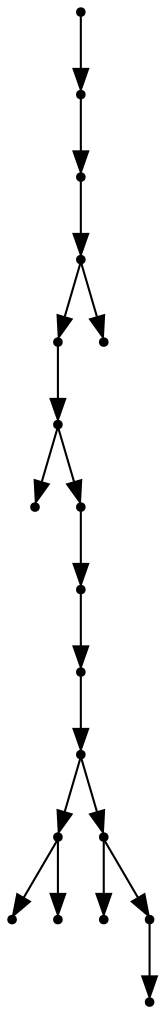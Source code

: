 digraph {
  18 [shape=point];
  17 [shape=point];
  16 [shape=point];
  15 [shape=point];
  13 [shape=point];
  12 [shape=point];
  0 [shape=point];
  11 [shape=point];
  10 [shape=point];
  9 [shape=point];
  8 [shape=point];
  3 [shape=point];
  1 [shape=point];
  2 [shape=point];
  7 [shape=point];
  4 [shape=point];
  6 [shape=point];
  5 [shape=point];
  14 [shape=point];
18 -> 17;
17 -> 16;
16 -> 15;
15 -> 13;
13 -> 12;
12 -> 0;
12 -> 11;
11 -> 10;
10 -> 9;
9 -> 8;
8 -> 3;
3 -> 1;
3 -> 2;
8 -> 7;
7 -> 4;
7 -> 6;
6 -> 5;
15 -> 14;
}
